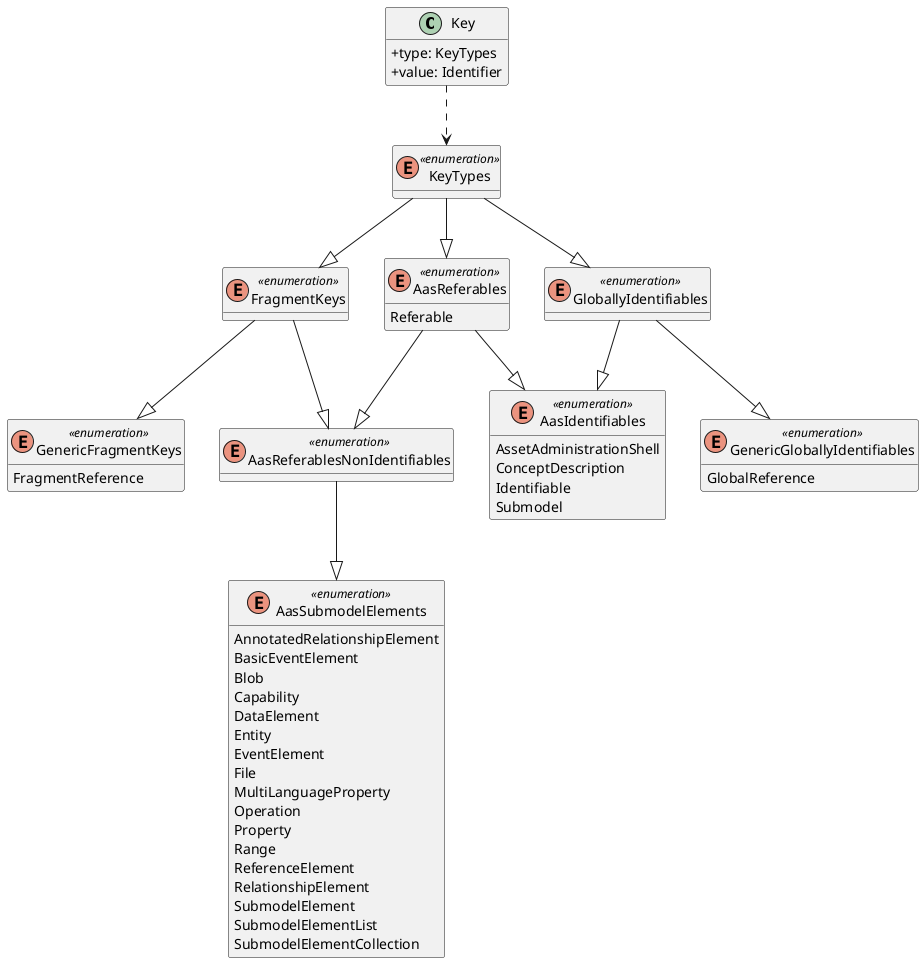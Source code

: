 @startuml
skinparam classAttributeIconSize 0
hide methods

class Key {
  +type: KeyTypes
  +value: Identifier
}

enum KeyTypes <<enumeration>> {
}

enum FragmentKeys <<enumeration>> {
}

enum GenericFragmentKeys <<enumeration>> {
  FragmentReference
}

enum AasReferables <<enumeration>> {
  Referable
}

enum AasReferablesNonIdentifiables <<enumeration>> {
}

enum AasSubmodelElements <<enumeration>> {
  AnnotatedRelationshipElement
  BasicEventElement
  Blob
  Capability
  DataElement
  Entity
  EventElement
  File
  MultiLanguageProperty
  Operation
  Property
  Range
  ReferenceElement
  RelationshipElement
  SubmodelElement
  SubmodelElementList
  SubmodelElementCollection
}

enum GloballyIdentifiables <<enumeration>> {
}

enum GenericGloballyIdentifiables <<enumeration>> {
  GlobalReference
}

enum AasIdentifiables <<enumeration>> {
  AssetAdministrationShell
  ConceptDescription
  Identifiable
  Submodel
}

Key ..> KeyTypes
KeyTypes --|> FragmentKeys
KeyTypes --|> AasReferables
KeyTypes --|> GloballyIdentifiables
FragmentKeys --|> GenericFragmentKeys
FragmentKeys --|> AasReferablesNonIdentifiables
AasReferables --|> AasReferablesNonIdentifiables
AasReferables --|> AasIdentifiables
AasReferablesNonIdentifiables --|> AasSubmodelElements
GloballyIdentifiables --|> AasIdentifiables
GloballyIdentifiables --|> GenericGloballyIdentifiables
@enduml
